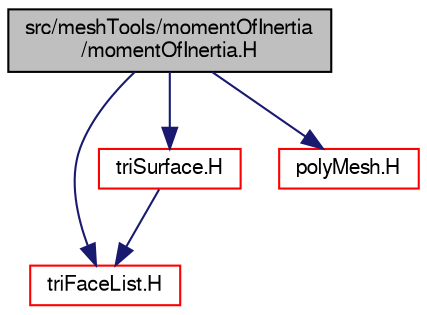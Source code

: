 digraph "src/meshTools/momentOfInertia/momentOfInertia.H"
{
  bgcolor="transparent";
  edge [fontname="FreeSans",fontsize="10",labelfontname="FreeSans",labelfontsize="10"];
  node [fontname="FreeSans",fontsize="10",shape=record];
  Node0 [label="src/meshTools/momentOfInertia\l/momentOfInertia.H",height=0.2,width=0.4,color="black", fillcolor="grey75", style="filled", fontcolor="black"];
  Node0 -> Node1 [color="midnightblue",fontsize="10",style="solid",fontname="FreeSans"];
  Node1 [label="triFaceList.H",height=0.2,width=0.4,color="red",URL="$a11372.html"];
  Node0 -> Node154 [color="midnightblue",fontsize="10",style="solid",fontname="FreeSans"];
  Node154 [label="triSurface.H",height=0.2,width=0.4,color="red",URL="$a17024.html"];
  Node154 -> Node1 [color="midnightblue",fontsize="10",style="solid",fontname="FreeSans"];
  Node0 -> Node166 [color="midnightblue",fontsize="10",style="solid",fontname="FreeSans"];
  Node166 [label="polyMesh.H",height=0.2,width=0.4,color="red",URL="$a11630.html"];
}
